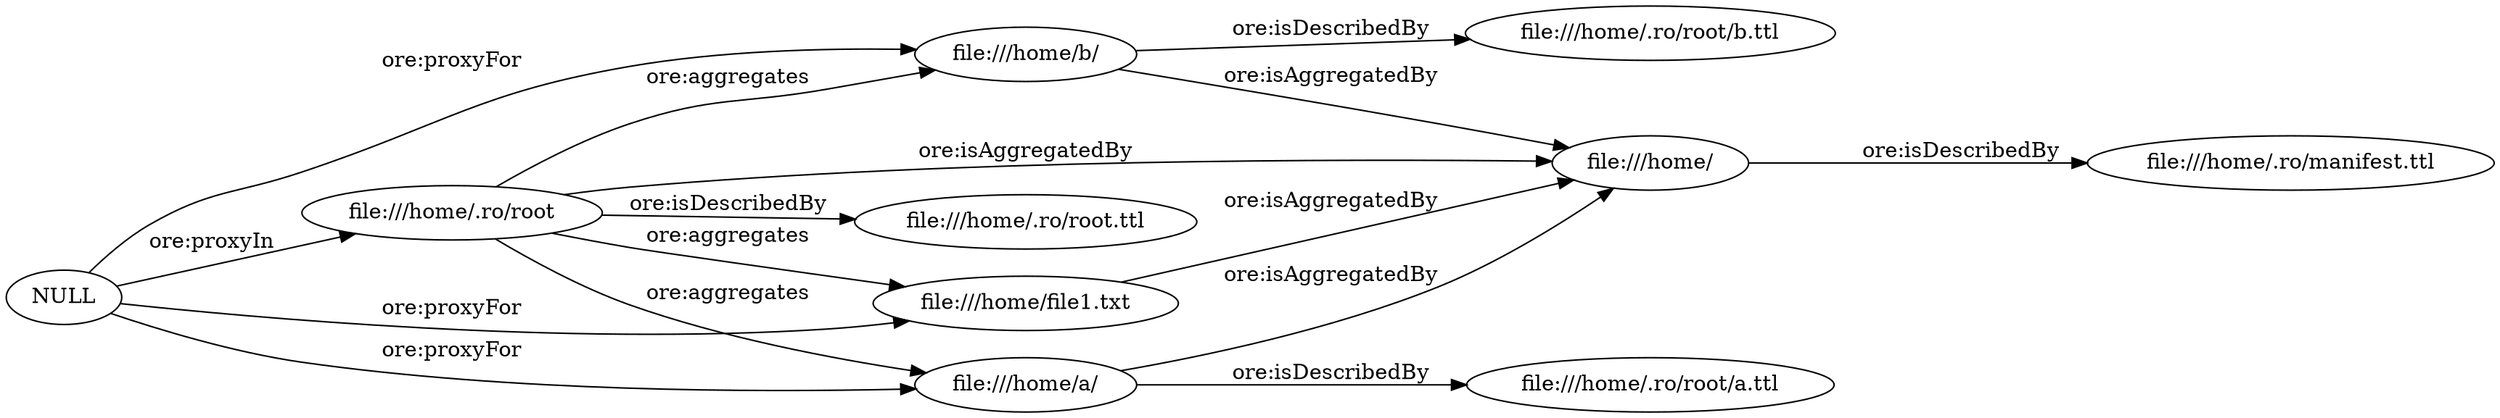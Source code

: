 digraph ar2dtool_diagram { 
rankdir=LR;
size="1501"
	"file:///home/b/" -> "file:///home/.ro/root/b.ttl" [ label = "ore:isDescribedBy" ];
	"file:///home/b/" -> "file:///home/" [ label = "ore:isAggregatedBy" ];
	"file:///home/" -> "file:///home/.ro/manifest.ttl" [ label = "ore:isDescribedBy" ];
	"file:///home/file1.txt" -> "file:///home/" [ label = "ore:isAggregatedBy" ];
	"file:///home/a/" -> "file:///home/.ro/root/a.ttl" [ label = "ore:isDescribedBy" ];
	"file:///home/a/" -> "file:///home/" [ label = "ore:isAggregatedBy" ];
	"NULL" -> "file:///home/file1.txt" [ label = "ore:proxyFor" ];
	"NULL" -> "file:///home/b/" [ label = "ore:proxyFor" ];
	"NULL" -> "file:///home/.ro/root" [ label = "ore:proxyIn" ];
	"NULL" -> "file:///home/a/" [ label = "ore:proxyFor" ];
	"file:///home/.ro/root" -> "file:///home/b/" [ label = "ore:aggregates" ];
	"file:///home/.ro/root" -> "file:///home/a/" [ label = "ore:aggregates" ];
	"file:///home/.ro/root" -> "file:///home/file1.txt" [ label = "ore:aggregates" ];
	"file:///home/.ro/root" -> "file:///home/.ro/root.ttl" [ label = "ore:isDescribedBy" ];
	"file:///home/.ro/root" -> "file:///home/" [ label = "ore:isAggregatedBy" ];

}
